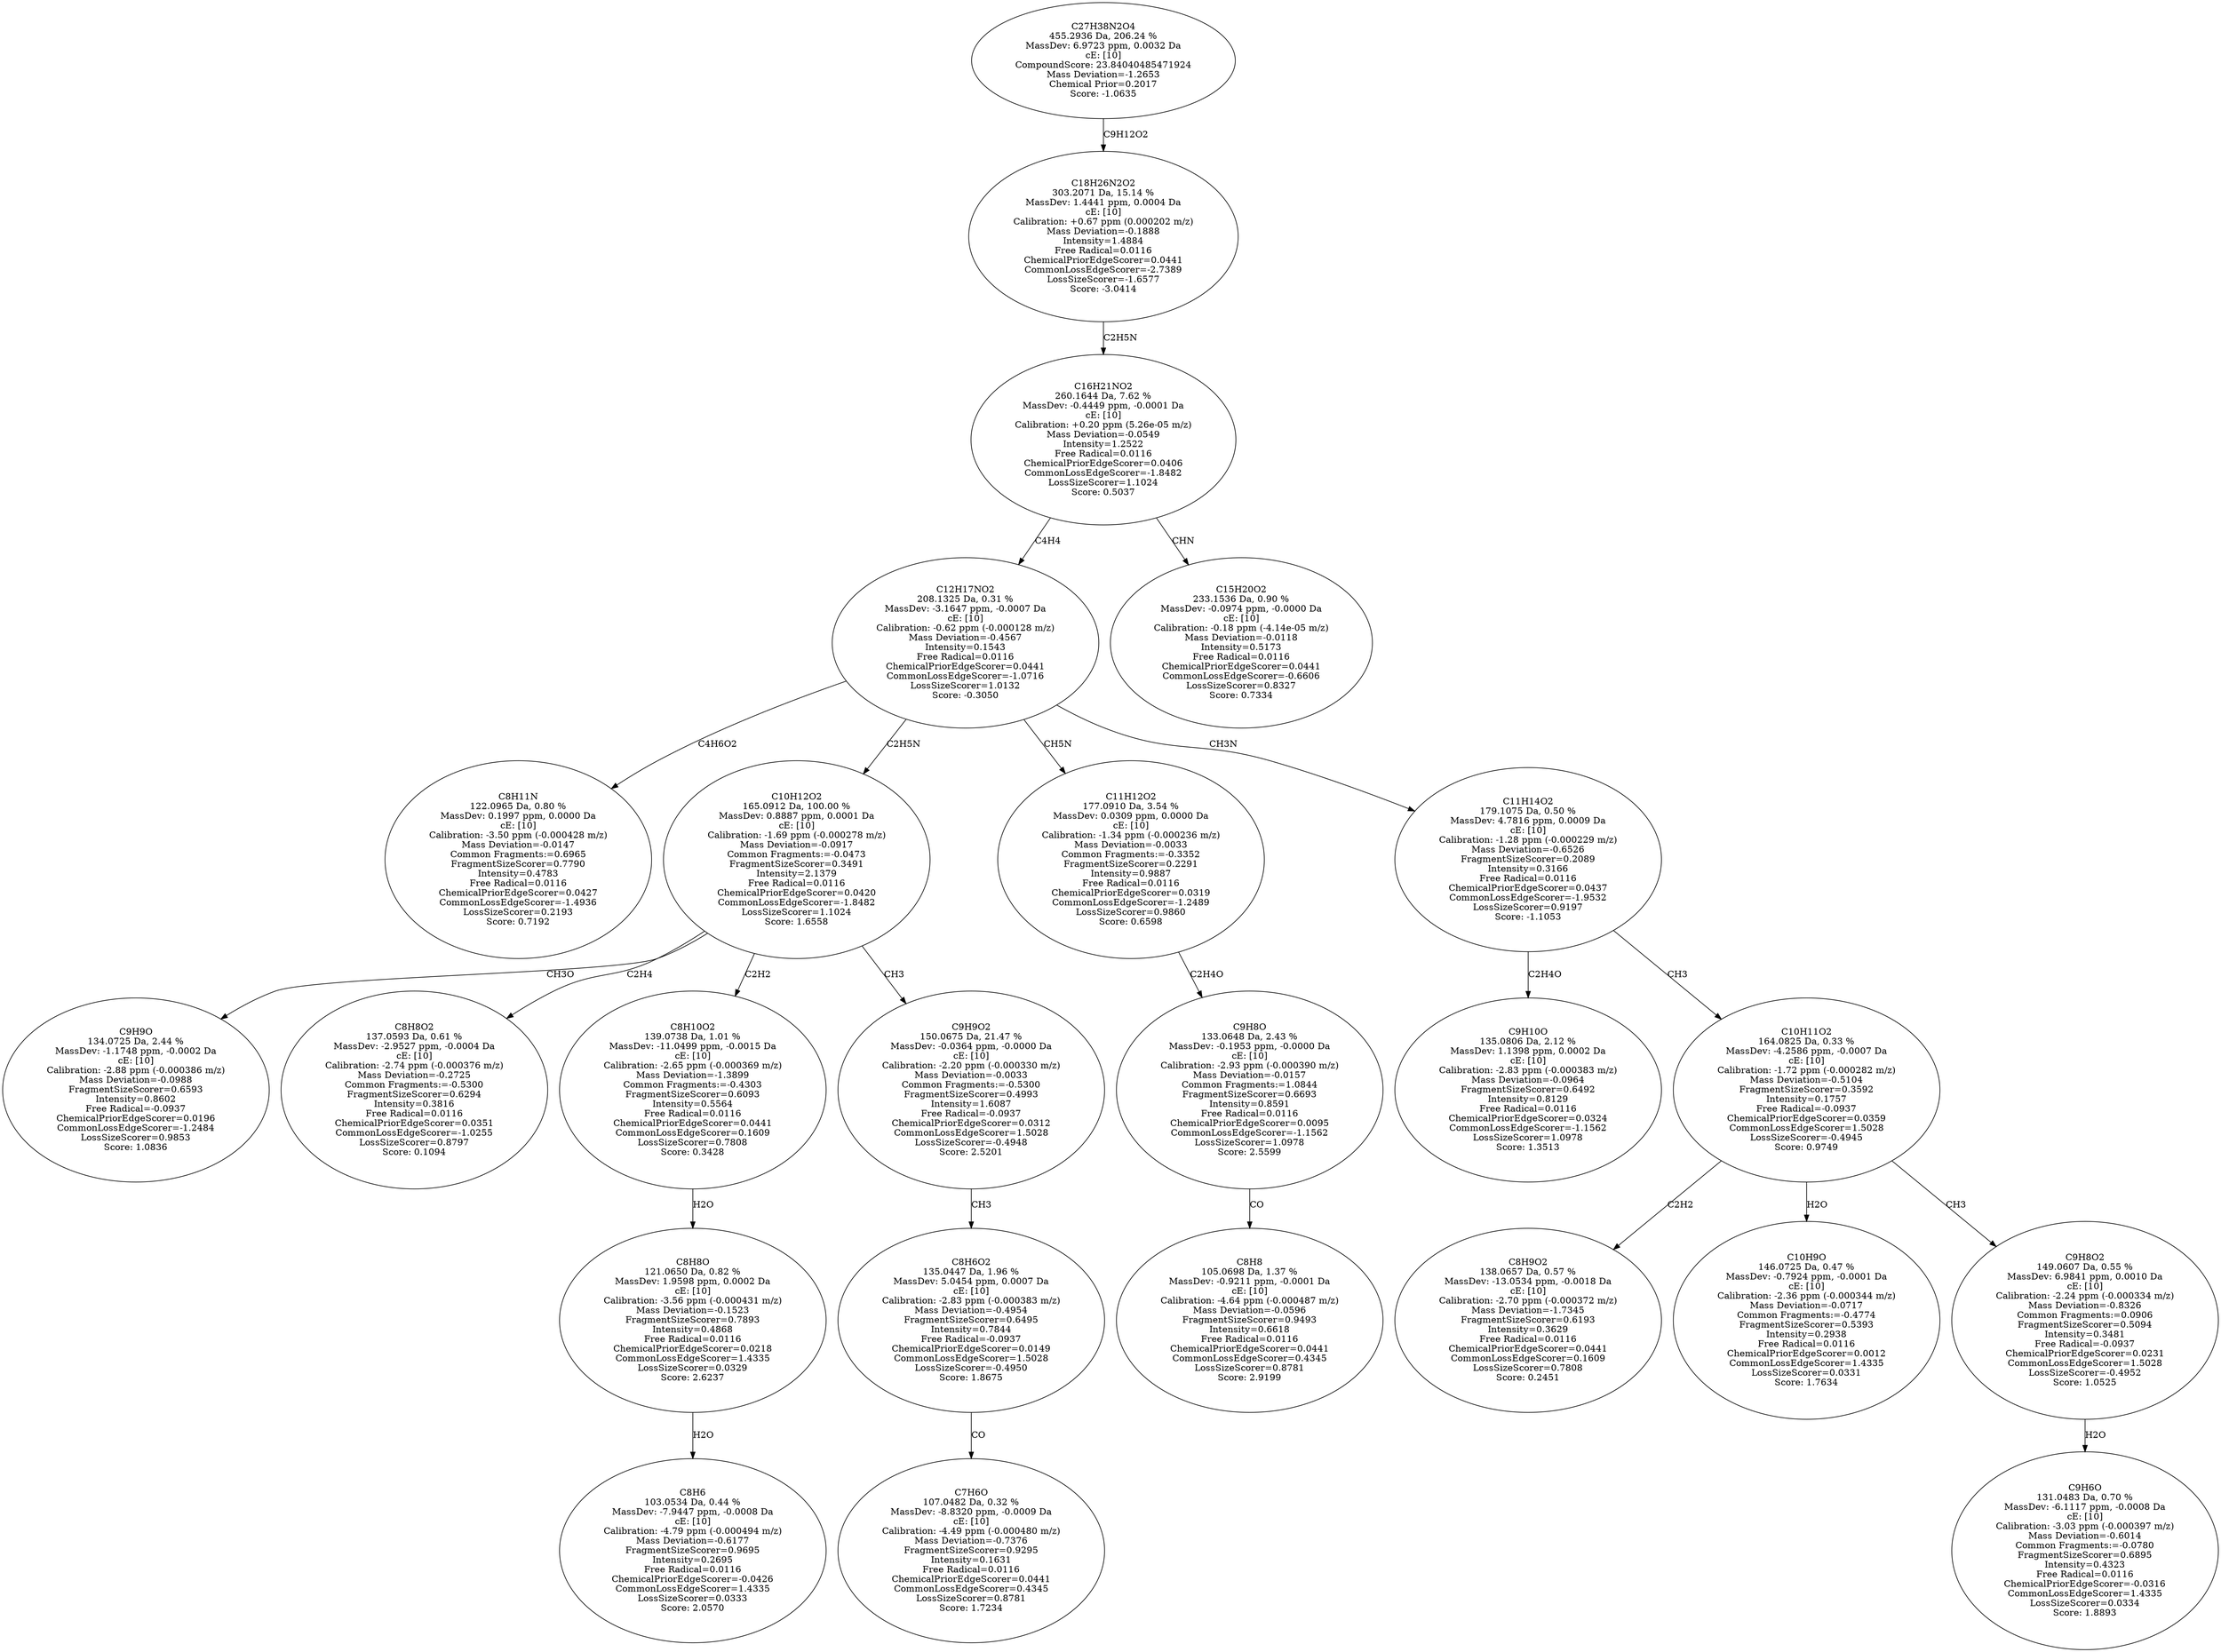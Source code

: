 strict digraph {
v1 [label="C8H11N\n122.0965 Da, 0.80 %\nMassDev: 0.1997 ppm, 0.0000 Da\ncE: [10]\nCalibration: -3.50 ppm (-0.000428 m/z)\nMass Deviation=-0.0147\nCommon Fragments:=0.6965\nFragmentSizeScorer=0.7790\nIntensity=0.4783\nFree Radical=0.0116\nChemicalPriorEdgeScorer=0.0427\nCommonLossEdgeScorer=-1.4936\nLossSizeScorer=0.2193\nScore: 0.7192"];
v2 [label="C9H9O\n134.0725 Da, 2.44 %\nMassDev: -1.1748 ppm, -0.0002 Da\ncE: [10]\nCalibration: -2.88 ppm (-0.000386 m/z)\nMass Deviation=-0.0988\nFragmentSizeScorer=0.6593\nIntensity=0.8602\nFree Radical=-0.0937\nChemicalPriorEdgeScorer=0.0196\nCommonLossEdgeScorer=-1.2484\nLossSizeScorer=0.9853\nScore: 1.0836"];
v3 [label="C8H8O2\n137.0593 Da, 0.61 %\nMassDev: -2.9527 ppm, -0.0004 Da\ncE: [10]\nCalibration: -2.74 ppm (-0.000376 m/z)\nMass Deviation=-0.2725\nCommon Fragments:=-0.5300\nFragmentSizeScorer=0.6294\nIntensity=0.3816\nFree Radical=0.0116\nChemicalPriorEdgeScorer=0.0351\nCommonLossEdgeScorer=-1.0255\nLossSizeScorer=0.8797\nScore: 0.1094"];
v4 [label="C8H6\n103.0534 Da, 0.44 %\nMassDev: -7.9447 ppm, -0.0008 Da\ncE: [10]\nCalibration: -4.79 ppm (-0.000494 m/z)\nMass Deviation=-0.6177\nFragmentSizeScorer=0.9695\nIntensity=0.2695\nFree Radical=0.0116\nChemicalPriorEdgeScorer=-0.0426\nCommonLossEdgeScorer=1.4335\nLossSizeScorer=0.0333\nScore: 2.0570"];
v5 [label="C8H8O\n121.0650 Da, 0.82 %\nMassDev: 1.9598 ppm, 0.0002 Da\ncE: [10]\nCalibration: -3.56 ppm (-0.000431 m/z)\nMass Deviation=-0.1523\nFragmentSizeScorer=0.7893\nIntensity=0.4868\nFree Radical=0.0116\nChemicalPriorEdgeScorer=0.0218\nCommonLossEdgeScorer=1.4335\nLossSizeScorer=0.0329\nScore: 2.6237"];
v6 [label="C8H10O2\n139.0738 Da, 1.01 %\nMassDev: -11.0499 ppm, -0.0015 Da\ncE: [10]\nCalibration: -2.65 ppm (-0.000369 m/z)\nMass Deviation=-1.3899\nCommon Fragments:=-0.4303\nFragmentSizeScorer=0.6093\nIntensity=0.5564\nFree Radical=0.0116\nChemicalPriorEdgeScorer=0.0441\nCommonLossEdgeScorer=0.1609\nLossSizeScorer=0.7808\nScore: 0.3428"];
v7 [label="C7H6O\n107.0482 Da, 0.32 %\nMassDev: -8.8320 ppm, -0.0009 Da\ncE: [10]\nCalibration: -4.49 ppm (-0.000480 m/z)\nMass Deviation=-0.7376\nFragmentSizeScorer=0.9295\nIntensity=0.1631\nFree Radical=0.0116\nChemicalPriorEdgeScorer=0.0441\nCommonLossEdgeScorer=0.4345\nLossSizeScorer=0.8781\nScore: 1.7234"];
v8 [label="C8H6O2\n135.0447 Da, 1.96 %\nMassDev: 5.0454 ppm, 0.0007 Da\ncE: [10]\nCalibration: -2.83 ppm (-0.000383 m/z)\nMass Deviation=-0.4954\nFragmentSizeScorer=0.6495\nIntensity=0.7844\nFree Radical=-0.0937\nChemicalPriorEdgeScorer=0.0149\nCommonLossEdgeScorer=1.5028\nLossSizeScorer=-0.4950\nScore: 1.8675"];
v9 [label="C9H9O2\n150.0675 Da, 21.47 %\nMassDev: -0.0364 ppm, -0.0000 Da\ncE: [10]\nCalibration: -2.20 ppm (-0.000330 m/z)\nMass Deviation=-0.0033\nCommon Fragments:=-0.5300\nFragmentSizeScorer=0.4993\nIntensity=1.6087\nFree Radical=-0.0937\nChemicalPriorEdgeScorer=0.0312\nCommonLossEdgeScorer=1.5028\nLossSizeScorer=-0.4948\nScore: 2.5201"];
v10 [label="C10H12O2\n165.0912 Da, 100.00 %\nMassDev: 0.8887 ppm, 0.0001 Da\ncE: [10]\nCalibration: -1.69 ppm (-0.000278 m/z)\nMass Deviation=-0.0917\nCommon Fragments:=-0.0473\nFragmentSizeScorer=0.3491\nIntensity=2.1379\nFree Radical=0.0116\nChemicalPriorEdgeScorer=0.0420\nCommonLossEdgeScorer=-1.8482\nLossSizeScorer=1.1024\nScore: 1.6558"];
v11 [label="C8H8\n105.0698 Da, 1.37 %\nMassDev: -0.9211 ppm, -0.0001 Da\ncE: [10]\nCalibration: -4.64 ppm (-0.000487 m/z)\nMass Deviation=-0.0596\nFragmentSizeScorer=0.9493\nIntensity=0.6618\nFree Radical=0.0116\nChemicalPriorEdgeScorer=0.0441\nCommonLossEdgeScorer=0.4345\nLossSizeScorer=0.8781\nScore: 2.9199"];
v12 [label="C9H8O\n133.0648 Da, 2.43 %\nMassDev: -0.1953 ppm, -0.0000 Da\ncE: [10]\nCalibration: -2.93 ppm (-0.000390 m/z)\nMass Deviation=-0.0157\nCommon Fragments:=1.0844\nFragmentSizeScorer=0.6693\nIntensity=0.8591\nFree Radical=0.0116\nChemicalPriorEdgeScorer=0.0095\nCommonLossEdgeScorer=-1.1562\nLossSizeScorer=1.0978\nScore: 2.5599"];
v13 [label="C11H12O2\n177.0910 Da, 3.54 %\nMassDev: 0.0309 ppm, 0.0000 Da\ncE: [10]\nCalibration: -1.34 ppm (-0.000236 m/z)\nMass Deviation=-0.0033\nCommon Fragments:=-0.3352\nFragmentSizeScorer=0.2291\nIntensity=0.9887\nFree Radical=0.0116\nChemicalPriorEdgeScorer=0.0319\nCommonLossEdgeScorer=-1.2489\nLossSizeScorer=0.9860\nScore: 0.6598"];
v14 [label="C9H10O\n135.0806 Da, 2.12 %\nMassDev: 1.1398 ppm, 0.0002 Da\ncE: [10]\nCalibration: -2.83 ppm (-0.000383 m/z)\nMass Deviation=-0.0964\nFragmentSizeScorer=0.6492\nIntensity=0.8129\nFree Radical=0.0116\nChemicalPriorEdgeScorer=0.0324\nCommonLossEdgeScorer=-1.1562\nLossSizeScorer=1.0978\nScore: 1.3513"];
v15 [label="C8H9O2\n138.0657 Da, 0.57 %\nMassDev: -13.0534 ppm, -0.0018 Da\ncE: [10]\nCalibration: -2.70 ppm (-0.000372 m/z)\nMass Deviation=-1.7345\nFragmentSizeScorer=0.6193\nIntensity=0.3629\nFree Radical=0.0116\nChemicalPriorEdgeScorer=0.0441\nCommonLossEdgeScorer=0.1609\nLossSizeScorer=0.7808\nScore: 0.2451"];
v16 [label="C10H9O\n146.0725 Da, 0.47 %\nMassDev: -0.7924 ppm, -0.0001 Da\ncE: [10]\nCalibration: -2.36 ppm (-0.000344 m/z)\nMass Deviation=-0.0717\nCommon Fragments:=-0.4774\nFragmentSizeScorer=0.5393\nIntensity=0.2938\nFree Radical=0.0116\nChemicalPriorEdgeScorer=0.0012\nCommonLossEdgeScorer=1.4335\nLossSizeScorer=0.0331\nScore: 1.7634"];
v17 [label="C9H6O\n131.0483 Da, 0.70 %\nMassDev: -6.1117 ppm, -0.0008 Da\ncE: [10]\nCalibration: -3.03 ppm (-0.000397 m/z)\nMass Deviation=-0.6014\nCommon Fragments:=-0.0780\nFragmentSizeScorer=0.6895\nIntensity=0.4323\nFree Radical=0.0116\nChemicalPriorEdgeScorer=-0.0316\nCommonLossEdgeScorer=1.4335\nLossSizeScorer=0.0334\nScore: 1.8893"];
v18 [label="C9H8O2\n149.0607 Da, 0.55 %\nMassDev: 6.9841 ppm, 0.0010 Da\ncE: [10]\nCalibration: -2.24 ppm (-0.000334 m/z)\nMass Deviation=-0.8326\nCommon Fragments:=0.0906\nFragmentSizeScorer=0.5094\nIntensity=0.3481\nFree Radical=-0.0937\nChemicalPriorEdgeScorer=0.0231\nCommonLossEdgeScorer=1.5028\nLossSizeScorer=-0.4952\nScore: 1.0525"];
v19 [label="C10H11O2\n164.0825 Da, 0.33 %\nMassDev: -4.2586 ppm, -0.0007 Da\ncE: [10]\nCalibration: -1.72 ppm (-0.000282 m/z)\nMass Deviation=-0.5104\nFragmentSizeScorer=0.3592\nIntensity=0.1757\nFree Radical=-0.0937\nChemicalPriorEdgeScorer=0.0359\nCommonLossEdgeScorer=1.5028\nLossSizeScorer=-0.4945\nScore: 0.9749"];
v20 [label="C11H14O2\n179.1075 Da, 0.50 %\nMassDev: 4.7816 ppm, 0.0009 Da\ncE: [10]\nCalibration: -1.28 ppm (-0.000229 m/z)\nMass Deviation=-0.6526\nFragmentSizeScorer=0.2089\nIntensity=0.3166\nFree Radical=0.0116\nChemicalPriorEdgeScorer=0.0437\nCommonLossEdgeScorer=-1.9532\nLossSizeScorer=0.9197\nScore: -1.1053"];
v21 [label="C12H17NO2\n208.1325 Da, 0.31 %\nMassDev: -3.1647 ppm, -0.0007 Da\ncE: [10]\nCalibration: -0.62 ppm (-0.000128 m/z)\nMass Deviation=-0.4567\nIntensity=0.1543\nFree Radical=0.0116\nChemicalPriorEdgeScorer=0.0441\nCommonLossEdgeScorer=-1.0716\nLossSizeScorer=1.0132\nScore: -0.3050"];
v22 [label="C15H20O2\n233.1536 Da, 0.90 %\nMassDev: -0.0974 ppm, -0.0000 Da\ncE: [10]\nCalibration: -0.18 ppm (-4.14e-05 m/z)\nMass Deviation=-0.0118\nIntensity=0.5173\nFree Radical=0.0116\nChemicalPriorEdgeScorer=0.0441\nCommonLossEdgeScorer=-0.6606\nLossSizeScorer=0.8327\nScore: 0.7334"];
v23 [label="C16H21NO2\n260.1644 Da, 7.62 %\nMassDev: -0.4449 ppm, -0.0001 Da\ncE: [10]\nCalibration: +0.20 ppm (5.26e-05 m/z)\nMass Deviation=-0.0549\nIntensity=1.2522\nFree Radical=0.0116\nChemicalPriorEdgeScorer=0.0406\nCommonLossEdgeScorer=-1.8482\nLossSizeScorer=1.1024\nScore: 0.5037"];
v24 [label="C18H26N2O2\n303.2071 Da, 15.14 %\nMassDev: 1.4441 ppm, 0.0004 Da\ncE: [10]\nCalibration: +0.67 ppm (0.000202 m/z)\nMass Deviation=-0.1888\nIntensity=1.4884\nFree Radical=0.0116\nChemicalPriorEdgeScorer=0.0441\nCommonLossEdgeScorer=-2.7389\nLossSizeScorer=-1.6577\nScore: -3.0414"];
v25 [label="C27H38N2O4\n455.2936 Da, 206.24 %\nMassDev: 6.9723 ppm, 0.0032 Da\ncE: [10]\nCompoundScore: 23.84040485471924\nMass Deviation=-1.2653\nChemical Prior=0.2017\nScore: -1.0635"];
v21 -> v1 [label="C4H6O2"];
v10 -> v2 [label="CH3O"];
v10 -> v3 [label="C2H4"];
v5 -> v4 [label="H2O"];
v6 -> v5 [label="H2O"];
v10 -> v6 [label="C2H2"];
v8 -> v7 [label="CO"];
v9 -> v8 [label="CH3"];
v10 -> v9 [label="CH3"];
v21 -> v10 [label="C2H5N"];
v12 -> v11 [label="CO"];
v13 -> v12 [label="C2H4O"];
v21 -> v13 [label="CH5N"];
v20 -> v14 [label="C2H4O"];
v19 -> v15 [label="C2H2"];
v19 -> v16 [label="H2O"];
v18 -> v17 [label="H2O"];
v19 -> v18 [label="CH3"];
v20 -> v19 [label="CH3"];
v21 -> v20 [label="CH3N"];
v23 -> v21 [label="C4H4"];
v23 -> v22 [label="CHN"];
v24 -> v23 [label="C2H5N"];
v25 -> v24 [label="C9H12O2"];
}